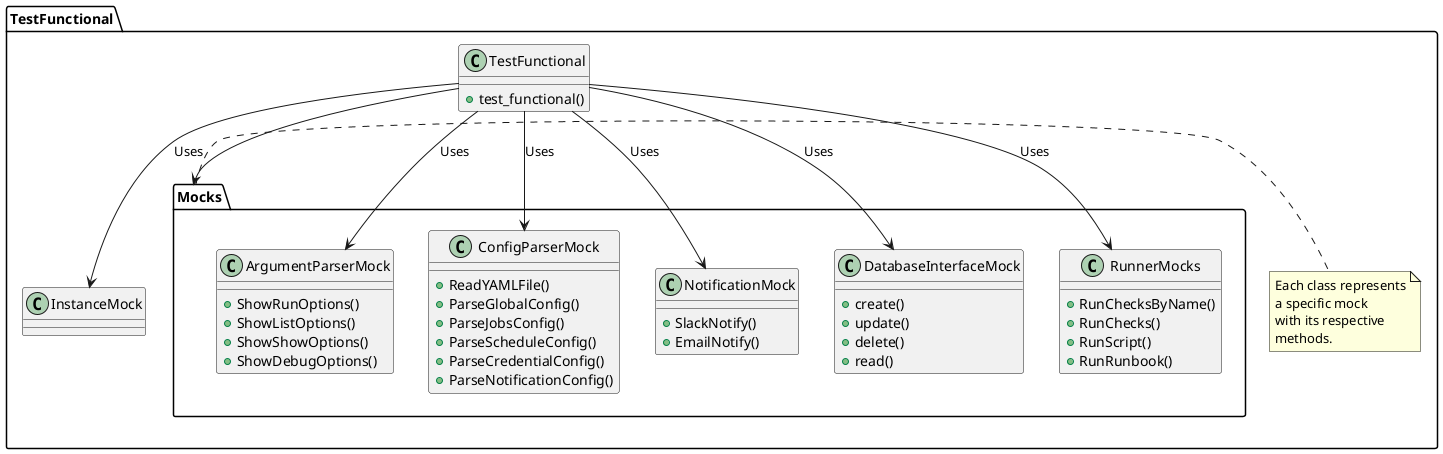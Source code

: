 @startuml
package "TestFunctional" {
    class "TestFunctional" {
        + test_functional()
    }

    package "Mocks" {
        class "ArgumentParserMock" {
            + ShowRunOptions()
            + ShowListOptions()
            + ShowShowOptions()
            + ShowDebugOptions()
        }

        class "ConfigParserMock" {
            + ReadYAMLFile()
            + ParseGlobalConfig()
            + ParseJobsConfig()
            + ParseScheduleConfig()
            + ParseCredentialConfig()
            + ParseNotificationConfig()
        }


        class "NotificationMock" {
            + SlackNotify()
            + EmailNotify()
        }

        class "DatabaseInterfaceMock" {
            + create()
            + update()
            + delete()
            + read()
        }

        class "RunnerMocks" {
            + RunChecksByName()
            + RunChecks()
            + RunScript()
            + RunRunbook()
        }
    }

    "TestFunctional" --> "Mocks"

    note right of "Mocks" : Each class represents\na specific mock\nwith its respective\nmethods.

    "TestFunctional" --> "ArgumentParserMock" : Uses
    "TestFunctional" --> "ConfigParserMock" : Uses
    "TestFunctional" --> "InstanceMock" : Uses
    "TestFunctional" --> "NotificationMock" : Uses
    "TestFunctional" --> "DatabaseInterfaceMock" : Uses
    "TestFunctional" --> "RunnerMocks" : Uses
}
@enduml
